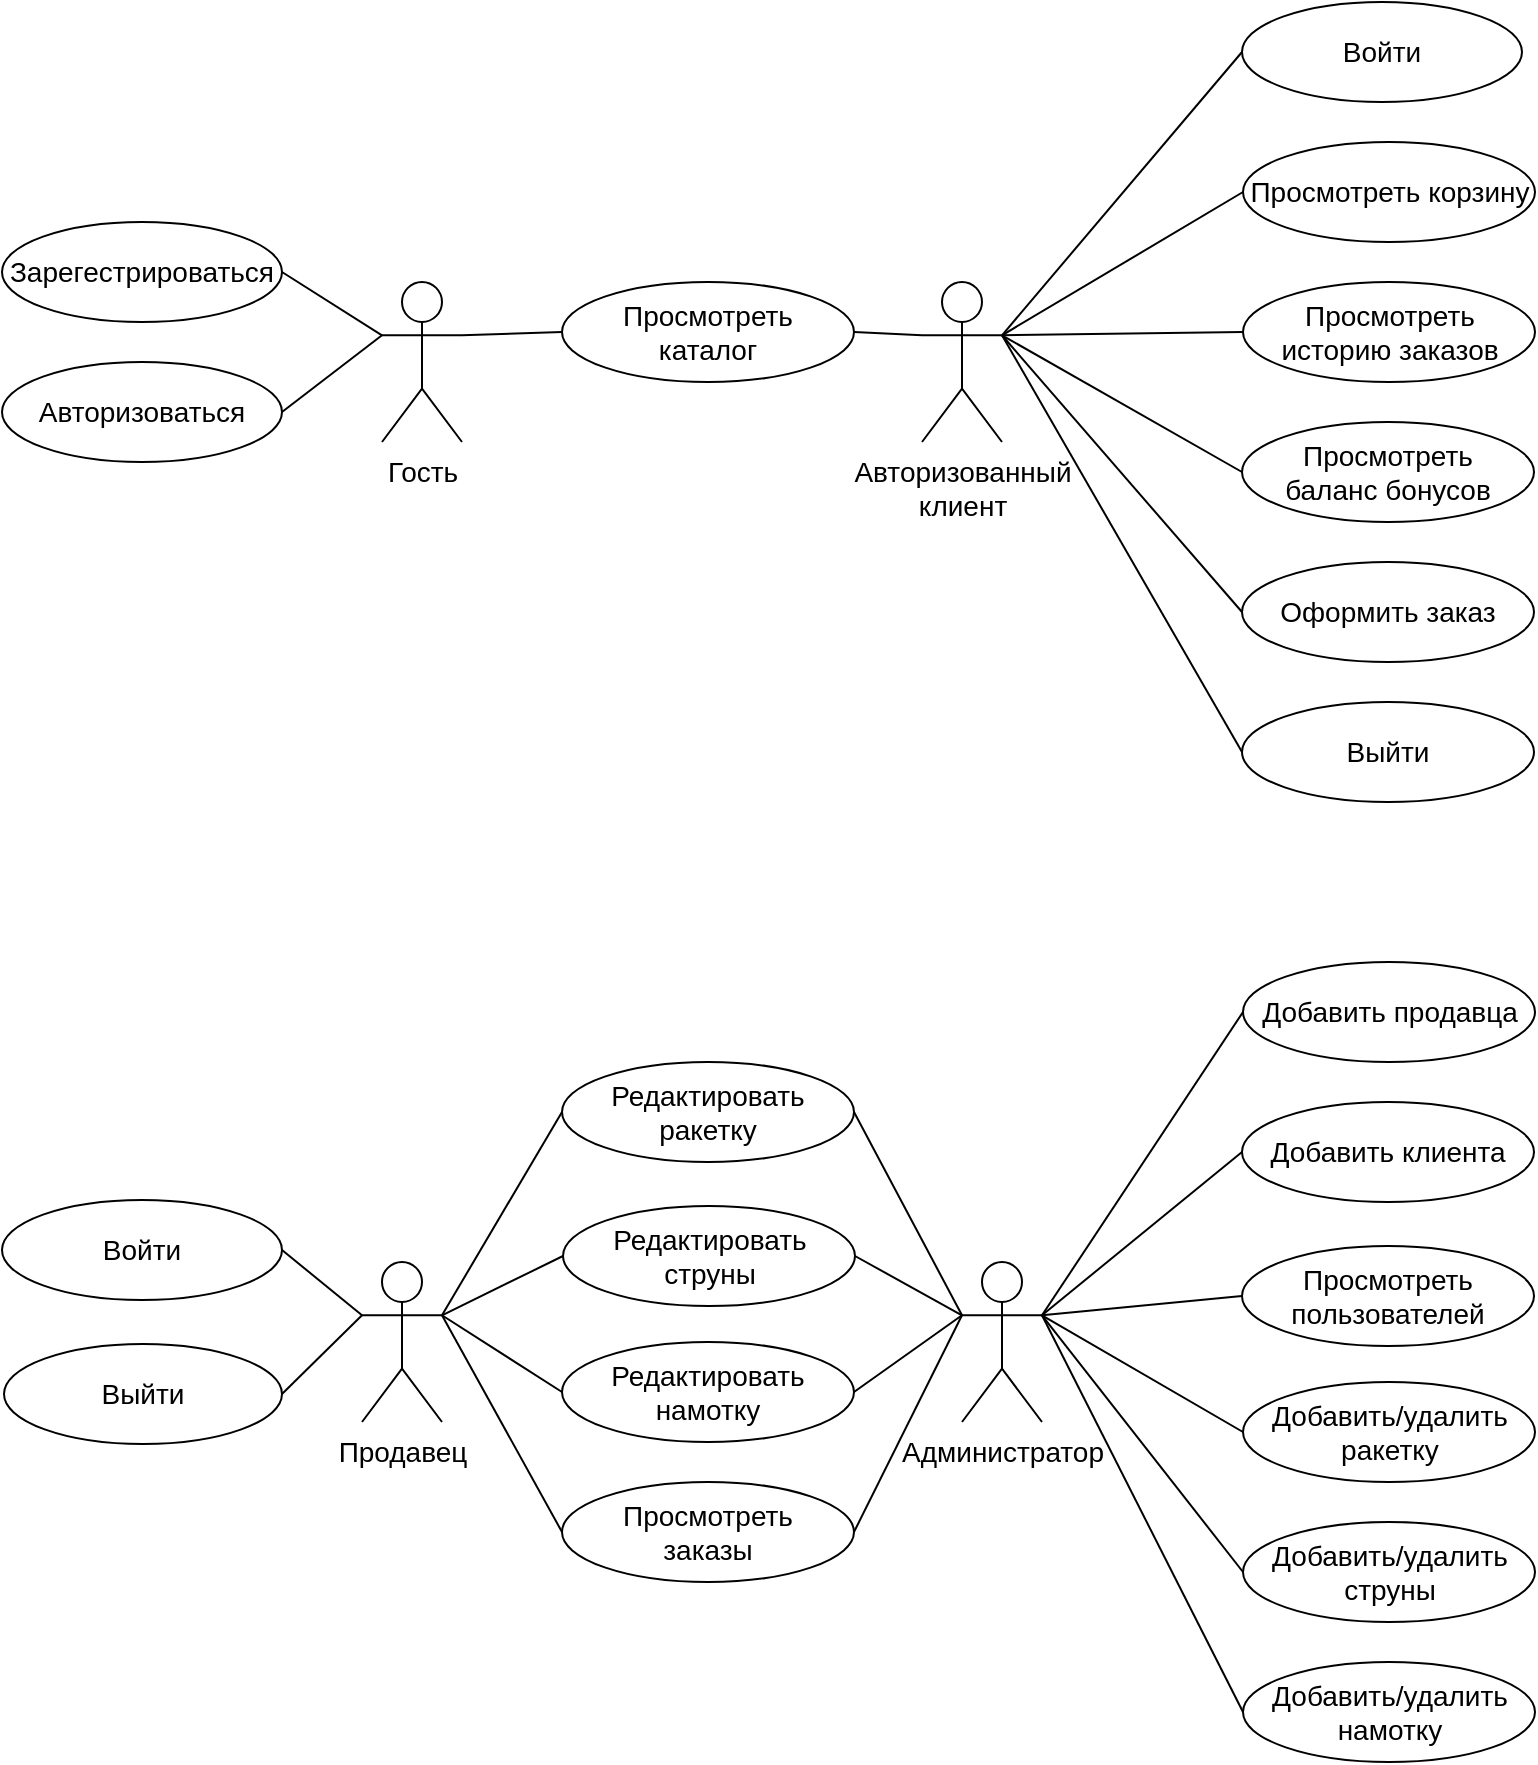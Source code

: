 <mxfile version="22.1.2" type="device">
  <diagram name="Страница — 1" id="V0XwBSNnSf95TnCDKWWX">
    <mxGraphModel dx="989" dy="748" grid="0" gridSize="10" guides="1" tooltips="1" connect="1" arrows="1" fold="1" page="1" pageScale="1" pageWidth="827" pageHeight="1169" math="0" shadow="0">
      <root>
        <mxCell id="0" />
        <mxCell id="1" parent="0" />
        <mxCell id="0GWaUptkWY2jMjr-YZYl-32" value="" style="group" vertex="1" connectable="0" parent="1">
          <mxGeometry x="30" y="520" width="766.5" height="400" as="geometry" />
        </mxCell>
        <mxCell id="FUetBKZibpbtFVPRN24y-2" value="Администратор" style="shape=umlActor;verticalLabelPosition=bottom;verticalAlign=top;html=1;outlineConnect=0;fontSize=14;container=0;" parent="0GWaUptkWY2jMjr-YZYl-32" vertex="1">
          <mxGeometry x="480" y="150" width="40" height="80" as="geometry" />
        </mxCell>
        <mxCell id="FUetBKZibpbtFVPRN24y-4" value="Продавец" style="shape=umlActor;verticalLabelPosition=bottom;verticalAlign=top;html=1;outlineConnect=0;fontSize=14;container=0;" parent="0GWaUptkWY2jMjr-YZYl-32" vertex="1">
          <mxGeometry x="180" y="150" width="40" height="80" as="geometry" />
        </mxCell>
        <mxCell id="FUetBKZibpbtFVPRN24y-44" style="edgeStyle=none;shape=connector;rounded=0;orthogonalLoop=1;jettySize=auto;html=1;exitX=1;exitY=0.5;exitDx=0;exitDy=0;entryX=0;entryY=0.333;entryDx=0;entryDy=0;entryPerimeter=0;labelBackgroundColor=default;strokeColor=default;align=center;verticalAlign=middle;fontFamily=Helvetica;fontSize=14;fontColor=default;endArrow=none;endFill=0;" parent="0GWaUptkWY2jMjr-YZYl-32" source="FUetBKZibpbtFVPRN24y-38" target="FUetBKZibpbtFVPRN24y-2" edge="1">
          <mxGeometry relative="1" as="geometry" />
        </mxCell>
        <mxCell id="FUetBKZibpbtFVPRN24y-41" style="edgeStyle=none;shape=connector;rounded=0;orthogonalLoop=1;jettySize=auto;html=1;exitX=1;exitY=0.333;exitDx=0;exitDy=0;exitPerimeter=0;entryX=0;entryY=0.5;entryDx=0;entryDy=0;labelBackgroundColor=default;strokeColor=default;align=center;verticalAlign=middle;fontFamily=Helvetica;fontSize=14;fontColor=default;endArrow=none;endFill=0;" parent="0GWaUptkWY2jMjr-YZYl-32" source="FUetBKZibpbtFVPRN24y-4" target="FUetBKZibpbtFVPRN24y-38" edge="1">
          <mxGeometry relative="1" as="geometry" />
        </mxCell>
        <mxCell id="FUetBKZibpbtFVPRN24y-45" style="edgeStyle=none;shape=connector;rounded=0;orthogonalLoop=1;jettySize=auto;html=1;exitX=0;exitY=0.333;exitDx=0;exitDy=0;exitPerimeter=0;entryX=1;entryY=0.5;entryDx=0;entryDy=0;labelBackgroundColor=default;strokeColor=default;align=center;verticalAlign=middle;fontFamily=Helvetica;fontSize=14;fontColor=default;endArrow=none;endFill=0;" parent="0GWaUptkWY2jMjr-YZYl-32" source="FUetBKZibpbtFVPRN24y-2" target="FUetBKZibpbtFVPRN24y-39" edge="1">
          <mxGeometry relative="1" as="geometry" />
        </mxCell>
        <mxCell id="FUetBKZibpbtFVPRN24y-42" style="edgeStyle=none;shape=connector;rounded=0;orthogonalLoop=1;jettySize=auto;html=1;exitX=1;exitY=0.333;exitDx=0;exitDy=0;exitPerimeter=0;entryX=0;entryY=0.5;entryDx=0;entryDy=0;labelBackgroundColor=default;strokeColor=default;align=center;verticalAlign=middle;fontFamily=Helvetica;fontSize=14;fontColor=default;endArrow=none;endFill=0;" parent="0GWaUptkWY2jMjr-YZYl-32" source="FUetBKZibpbtFVPRN24y-4" target="FUetBKZibpbtFVPRN24y-39" edge="1">
          <mxGeometry relative="1" as="geometry" />
        </mxCell>
        <mxCell id="FUetBKZibpbtFVPRN24y-46" style="edgeStyle=none;shape=connector;rounded=0;orthogonalLoop=1;jettySize=auto;html=1;exitX=0;exitY=0.333;exitDx=0;exitDy=0;exitPerimeter=0;entryX=1;entryY=0.5;entryDx=0;entryDy=0;labelBackgroundColor=default;strokeColor=default;align=center;verticalAlign=middle;fontFamily=Helvetica;fontSize=14;fontColor=default;endArrow=none;endFill=0;" parent="0GWaUptkWY2jMjr-YZYl-32" source="FUetBKZibpbtFVPRN24y-2" target="FUetBKZibpbtFVPRN24y-40" edge="1">
          <mxGeometry relative="1" as="geometry" />
        </mxCell>
        <mxCell id="FUetBKZibpbtFVPRN24y-43" style="edgeStyle=none;shape=connector;rounded=0;orthogonalLoop=1;jettySize=auto;html=1;exitX=1;exitY=0.333;exitDx=0;exitDy=0;exitPerimeter=0;entryX=0;entryY=0.5;entryDx=0;entryDy=0;labelBackgroundColor=default;strokeColor=default;align=center;verticalAlign=middle;fontFamily=Helvetica;fontSize=14;fontColor=default;endArrow=none;endFill=0;" parent="0GWaUptkWY2jMjr-YZYl-32" source="FUetBKZibpbtFVPRN24y-4" target="FUetBKZibpbtFVPRN24y-40" edge="1">
          <mxGeometry relative="1" as="geometry" />
        </mxCell>
        <mxCell id="FUetBKZibpbtFVPRN24y-49" style="edgeStyle=none;shape=connector;rounded=0;orthogonalLoop=1;jettySize=auto;html=1;exitX=0;exitY=0.333;exitDx=0;exitDy=0;exitPerimeter=0;entryX=1;entryY=0.5;entryDx=0;entryDy=0;labelBackgroundColor=default;strokeColor=default;align=center;verticalAlign=middle;fontFamily=Helvetica;fontSize=14;fontColor=default;endArrow=none;endFill=0;" parent="0GWaUptkWY2jMjr-YZYl-32" source="FUetBKZibpbtFVPRN24y-2" target="FUetBKZibpbtFVPRN24y-20" edge="1">
          <mxGeometry relative="1" as="geometry" />
        </mxCell>
        <mxCell id="FUetBKZibpbtFVPRN24y-50" style="edgeStyle=none;shape=connector;rounded=0;orthogonalLoop=1;jettySize=auto;html=1;exitX=1;exitY=0.333;exitDx=0;exitDy=0;exitPerimeter=0;entryX=0;entryY=0.5;entryDx=0;entryDy=0;labelBackgroundColor=default;strokeColor=default;align=center;verticalAlign=middle;fontFamily=Helvetica;fontSize=14;fontColor=default;endArrow=none;endFill=0;" parent="0GWaUptkWY2jMjr-YZYl-32" source="FUetBKZibpbtFVPRN24y-4" target="FUetBKZibpbtFVPRN24y-20" edge="1">
          <mxGeometry relative="1" as="geometry" />
        </mxCell>
        <mxCell id="FUetBKZibpbtFVPRN24y-26" style="edgeStyle=none;shape=connector;rounded=0;orthogonalLoop=1;jettySize=auto;html=1;exitX=1;exitY=0.333;exitDx=0;exitDy=0;exitPerimeter=0;entryX=0;entryY=0.5;entryDx=0;entryDy=0;labelBackgroundColor=default;strokeColor=default;align=center;verticalAlign=middle;fontFamily=Helvetica;fontSize=14;fontColor=default;endArrow=none;endFill=0;" parent="0GWaUptkWY2jMjr-YZYl-32" source="FUetBKZibpbtFVPRN24y-2" target="0GWaUptkWY2jMjr-YZYl-13" edge="1">
          <mxGeometry relative="1" as="geometry">
            <mxPoint x="609.5" y="295" as="targetPoint" />
          </mxGeometry>
        </mxCell>
        <mxCell id="FUetBKZibpbtFVPRN24y-30" style="edgeStyle=none;shape=connector;rounded=0;orthogonalLoop=1;jettySize=auto;html=1;exitX=1;exitY=0.333;exitDx=0;exitDy=0;exitPerimeter=0;entryX=0;entryY=0.5;entryDx=0;entryDy=0;labelBackgroundColor=default;strokeColor=default;align=center;verticalAlign=middle;fontFamily=Helvetica;fontSize=14;fontColor=default;endArrow=none;endFill=0;" parent="0GWaUptkWY2jMjr-YZYl-32" source="FUetBKZibpbtFVPRN24y-2" target="0GWaUptkWY2jMjr-YZYl-17" edge="1">
          <mxGeometry relative="1" as="geometry">
            <mxPoint x="596.0" y="488.5" as="targetPoint" />
          </mxGeometry>
        </mxCell>
        <mxCell id="FUetBKZibpbtFVPRN24y-27" style="edgeStyle=none;shape=connector;rounded=0;orthogonalLoop=1;jettySize=auto;html=1;exitX=1;exitY=0.333;exitDx=0;exitDy=0;exitPerimeter=0;entryX=0;entryY=0.5;entryDx=0;entryDy=0;labelBackgroundColor=default;strokeColor=default;align=center;verticalAlign=middle;fontFamily=Helvetica;fontSize=14;fontColor=default;endArrow=none;endFill=0;" parent="0GWaUptkWY2jMjr-YZYl-32" source="FUetBKZibpbtFVPRN24y-2" target="0GWaUptkWY2jMjr-YZYl-14" edge="1">
          <mxGeometry relative="1" as="geometry">
            <mxPoint x="609.5" y="366.5" as="targetPoint" />
          </mxGeometry>
        </mxCell>
        <mxCell id="FUetBKZibpbtFVPRN24y-28" style="edgeStyle=none;shape=connector;rounded=0;orthogonalLoop=1;jettySize=auto;html=1;exitX=1;exitY=0.333;exitDx=0;exitDy=0;exitPerimeter=0;entryX=0;entryY=0.5;entryDx=0;entryDy=0;labelBackgroundColor=default;strokeColor=default;align=center;verticalAlign=middle;fontFamily=Helvetica;fontSize=14;fontColor=default;endArrow=none;endFill=0;" parent="0GWaUptkWY2jMjr-YZYl-32" source="FUetBKZibpbtFVPRN24y-2" target="0GWaUptkWY2jMjr-YZYl-15" edge="1">
          <mxGeometry relative="1" as="geometry">
            <mxPoint x="610.0" y="438.5" as="targetPoint" />
          </mxGeometry>
        </mxCell>
        <mxCell id="FUetBKZibpbtFVPRN24y-69" style="edgeStyle=none;shape=connector;rounded=0;orthogonalLoop=1;jettySize=auto;html=1;exitX=1;exitY=0.333;exitDx=0;exitDy=0;exitPerimeter=0;entryX=0;entryY=0.5;entryDx=0;entryDy=0;labelBackgroundColor=default;strokeColor=default;align=center;verticalAlign=middle;fontFamily=Helvetica;fontSize=14;fontColor=default;endArrow=none;endFill=0;" parent="0GWaUptkWY2jMjr-YZYl-32" source="FUetBKZibpbtFVPRN24y-2" target="0GWaUptkWY2jMjr-YZYl-18" edge="1">
          <mxGeometry relative="1" as="geometry">
            <mxPoint x="609.5" y="586.5" as="targetPoint" />
          </mxGeometry>
        </mxCell>
        <mxCell id="FUetBKZibpbtFVPRN24y-68" style="edgeStyle=none;shape=connector;rounded=0;orthogonalLoop=1;jettySize=auto;html=1;exitX=1;exitY=0.333;exitDx=0;exitDy=0;exitPerimeter=0;entryX=0;entryY=0.5;entryDx=0;entryDy=0;labelBackgroundColor=default;strokeColor=default;align=center;verticalAlign=middle;fontFamily=Helvetica;fontSize=14;fontColor=default;endArrow=none;endFill=0;" parent="0GWaUptkWY2jMjr-YZYl-32" source="FUetBKZibpbtFVPRN24y-2" target="0GWaUptkWY2jMjr-YZYl-19" edge="1">
          <mxGeometry relative="1" as="geometry">
            <mxPoint x="589.5" y="646" as="targetPoint" />
          </mxGeometry>
        </mxCell>
        <mxCell id="0GWaUptkWY2jMjr-YZYl-20" value="" style="group" vertex="1" connectable="0" parent="0GWaUptkWY2jMjr-YZYl-32">
          <mxGeometry x="620" width="146.5" height="400" as="geometry" />
        </mxCell>
        <mxCell id="0GWaUptkWY2jMjr-YZYl-13" value="Добавить продавца" style="ellipse;whiteSpace=wrap;html=1;flipV=0;flipH=0;fontSize=14;container=0;" vertex="1" parent="0GWaUptkWY2jMjr-YZYl-20">
          <mxGeometry x="0.5" width="146" height="50" as="geometry" />
        </mxCell>
        <mxCell id="0GWaUptkWY2jMjr-YZYl-14" value="Добавить клиента" style="ellipse;whiteSpace=wrap;html=1;flipV=0;flipH=0;fontSize=14;container=0;" vertex="1" parent="0GWaUptkWY2jMjr-YZYl-20">
          <mxGeometry y="70" width="146" height="50" as="geometry" />
        </mxCell>
        <mxCell id="0GWaUptkWY2jMjr-YZYl-15" value="Просмотреть&lt;br style=&quot;border-color: var(--border-color);&quot;&gt;пользователей" style="ellipse;whiteSpace=wrap;html=1;flipV=0;flipH=0;fontSize=14;container=0;" vertex="1" parent="0GWaUptkWY2jMjr-YZYl-20">
          <mxGeometry y="142" width="146" height="50" as="geometry" />
        </mxCell>
        <mxCell id="0GWaUptkWY2jMjr-YZYl-17" value="Добавить/удалить&lt;br style=&quot;border-color: var(--border-color);&quot;&gt;ракетку" style="ellipse;whiteSpace=wrap;html=1;flipV=0;flipH=0;fontSize=14;container=0;" vertex="1" parent="0GWaUptkWY2jMjr-YZYl-20">
          <mxGeometry x="0.5" y="210" width="146" height="50" as="geometry" />
        </mxCell>
        <mxCell id="0GWaUptkWY2jMjr-YZYl-18" value="Добавить/удалить&lt;br style=&quot;border-color: var(--border-color);&quot;&gt;струны" style="ellipse;whiteSpace=wrap;html=1;flipV=0;flipH=0;fontSize=14;container=0;" vertex="1" parent="0GWaUptkWY2jMjr-YZYl-20">
          <mxGeometry x="0.5" y="280" width="146" height="50" as="geometry" />
        </mxCell>
        <mxCell id="0GWaUptkWY2jMjr-YZYl-19" value="Добавить/удалить&lt;br style=&quot;border-color: var(--border-color);&quot;&gt;намотку" style="ellipse;whiteSpace=wrap;html=1;flipV=0;flipH=0;fontSize=14;container=0;" vertex="1" parent="0GWaUptkWY2jMjr-YZYl-20">
          <mxGeometry x="0.5" y="350" width="146" height="50" as="geometry" />
        </mxCell>
        <mxCell id="FUetBKZibpbtFVPRN24y-34" value="Войти" style="ellipse;whiteSpace=wrap;html=1;fontSize=14;container=0;" parent="0GWaUptkWY2jMjr-YZYl-32" vertex="1">
          <mxGeometry y="119" width="140" height="50" as="geometry" />
        </mxCell>
        <mxCell id="FUetBKZibpbtFVPRN24y-35" value="Выйти" style="ellipse;whiteSpace=wrap;html=1;fontSize=14;container=0;" parent="0GWaUptkWY2jMjr-YZYl-32" vertex="1">
          <mxGeometry x="1" y="191" width="139" height="50" as="geometry" />
        </mxCell>
        <mxCell id="0GWaUptkWY2jMjr-YZYl-25" style="edgeStyle=none;shape=connector;rounded=0;orthogonalLoop=1;jettySize=auto;html=1;exitX=1;exitY=0.5;exitDx=0;exitDy=0;entryX=0;entryY=0.333;entryDx=0;entryDy=0;entryPerimeter=0;labelBackgroundColor=default;strokeColor=default;align=center;verticalAlign=middle;fontFamily=Helvetica;fontSize=11;fontColor=default;endArrow=none;endFill=0;" edge="1" parent="0GWaUptkWY2jMjr-YZYl-32" source="FUetBKZibpbtFVPRN24y-34" target="FUetBKZibpbtFVPRN24y-4">
          <mxGeometry relative="1" as="geometry" />
        </mxCell>
        <mxCell id="0GWaUptkWY2jMjr-YZYl-26" style="edgeStyle=none;shape=connector;rounded=0;orthogonalLoop=1;jettySize=auto;html=1;exitX=1;exitY=0.5;exitDx=0;exitDy=0;entryX=0;entryY=0.333;entryDx=0;entryDy=0;entryPerimeter=0;labelBackgroundColor=default;strokeColor=default;align=center;verticalAlign=middle;fontFamily=Helvetica;fontSize=11;fontColor=default;endArrow=none;endFill=0;" edge="1" parent="0GWaUptkWY2jMjr-YZYl-32" source="FUetBKZibpbtFVPRN24y-35" target="FUetBKZibpbtFVPRN24y-4">
          <mxGeometry relative="1" as="geometry" />
        </mxCell>
        <mxCell id="0GWaUptkWY2jMjr-YZYl-27" value="" style="group" vertex="1" connectable="0" parent="0GWaUptkWY2jMjr-YZYl-32">
          <mxGeometry x="280" y="50" width="146.5" height="260" as="geometry" />
        </mxCell>
        <mxCell id="FUetBKZibpbtFVPRN24y-38" value="Редактировать&lt;br style=&quot;font-size: 14px;&quot;&gt;ракетку" style="ellipse;whiteSpace=wrap;html=1;fontSize=14;container=0;" parent="0GWaUptkWY2jMjr-YZYl-27" vertex="1">
          <mxGeometry width="146" height="50" as="geometry" />
        </mxCell>
        <mxCell id="FUetBKZibpbtFVPRN24y-39" value="Редактировать&lt;br style=&quot;font-size: 14px;&quot;&gt;струны" style="ellipse;whiteSpace=wrap;html=1;fontSize=14;container=0;" parent="0GWaUptkWY2jMjr-YZYl-27" vertex="1">
          <mxGeometry x="0.5" y="72" width="146" height="50" as="geometry" />
        </mxCell>
        <mxCell id="FUetBKZibpbtFVPRN24y-40" value="Редактировать&lt;br style=&quot;font-size: 14px;&quot;&gt;намотку" style="ellipse;whiteSpace=wrap;html=1;fontSize=14;container=0;" parent="0GWaUptkWY2jMjr-YZYl-27" vertex="1">
          <mxGeometry y="140" width="146" height="50" as="geometry" />
        </mxCell>
        <mxCell id="FUetBKZibpbtFVPRN24y-20" value="Просмотреть&lt;br style=&quot;font-size: 14px;&quot;&gt;заказы" style="ellipse;whiteSpace=wrap;html=1;fontSize=14;container=0;" parent="0GWaUptkWY2jMjr-YZYl-27" vertex="1">
          <mxGeometry y="210" width="146" height="50" as="geometry" />
        </mxCell>
        <mxCell id="0GWaUptkWY2jMjr-YZYl-33" value="" style="group" vertex="1" connectable="0" parent="1">
          <mxGeometry x="30" y="40" width="766.5" height="400" as="geometry" />
        </mxCell>
        <mxCell id="FUetBKZibpbtFVPRN24y-1" value="Гость" style="shape=umlActor;verticalLabelPosition=bottom;verticalAlign=top;html=1;outlineConnect=0;flipV=0;flipH=0;fontSize=14;container=0;" parent="0GWaUptkWY2jMjr-YZYl-33" vertex="1">
          <mxGeometry x="190" y="140" width="40" height="80" as="geometry" />
        </mxCell>
        <mxCell id="FUetBKZibpbtFVPRN24y-3" value="Авторизованный&lt;br style=&quot;font-size: 14px;&quot;&gt;клиент" style="shape=umlActor;verticalLabelPosition=bottom;verticalAlign=top;html=1;outlineConnect=0;flipV=0;flipH=0;fontSize=14;container=0;" parent="0GWaUptkWY2jMjr-YZYl-33" vertex="1">
          <mxGeometry x="460" y="140" width="40" height="80" as="geometry" />
        </mxCell>
        <mxCell id="FUetBKZibpbtFVPRN24y-54" style="edgeStyle=none;shape=connector;rounded=0;orthogonalLoop=1;jettySize=auto;html=1;exitX=1;exitY=0.333;exitDx=0;exitDy=0;exitPerimeter=0;entryX=0;entryY=0.5;entryDx=0;entryDy=0;labelBackgroundColor=default;strokeColor=default;align=center;verticalAlign=middle;fontFamily=Helvetica;fontSize=14;fontColor=default;endArrow=none;endFill=0;" parent="0GWaUptkWY2jMjr-YZYl-33" source="FUetBKZibpbtFVPRN24y-3" target="FUetBKZibpbtFVPRN24y-9" edge="1">
          <mxGeometry relative="1" as="geometry" />
        </mxCell>
        <mxCell id="FUetBKZibpbtFVPRN24y-59" style="edgeStyle=none;shape=connector;rounded=0;orthogonalLoop=1;jettySize=auto;html=1;exitX=1;exitY=0.333;exitDx=0;exitDy=0;exitPerimeter=0;entryX=0;entryY=0.5;entryDx=0;entryDy=0;labelBackgroundColor=default;strokeColor=default;align=center;verticalAlign=middle;fontFamily=Helvetica;fontSize=14;fontColor=default;endArrow=none;endFill=0;" parent="0GWaUptkWY2jMjr-YZYl-33" source="FUetBKZibpbtFVPRN24y-3" target="0GWaUptkWY2jMjr-YZYl-11" edge="1">
          <mxGeometry relative="1" as="geometry">
            <mxPoint x="660.0" y="426.5" as="targetPoint" />
          </mxGeometry>
        </mxCell>
        <mxCell id="FUetBKZibpbtFVPRN24y-55" style="edgeStyle=none;shape=connector;rounded=0;orthogonalLoop=1;jettySize=auto;html=1;exitX=1;exitY=0.333;exitDx=0;exitDy=0;exitPerimeter=0;entryX=0;entryY=0.5;entryDx=0;entryDy=0;labelBackgroundColor=default;strokeColor=default;align=center;verticalAlign=middle;fontFamily=Helvetica;fontSize=14;fontColor=default;endArrow=none;endFill=0;" parent="0GWaUptkWY2jMjr-YZYl-33" source="FUetBKZibpbtFVPRN24y-3" target="FUetBKZibpbtFVPRN24y-11" edge="1">
          <mxGeometry relative="1" as="geometry" />
        </mxCell>
        <mxCell id="FUetBKZibpbtFVPRN24y-56" style="edgeStyle=none;shape=connector;rounded=0;orthogonalLoop=1;jettySize=auto;html=1;exitX=1;exitY=0.333;exitDx=0;exitDy=0;exitPerimeter=0;entryX=0;entryY=0.5;entryDx=0;entryDy=0;labelBackgroundColor=default;strokeColor=default;align=center;verticalAlign=middle;fontFamily=Helvetica;fontSize=14;fontColor=default;endArrow=none;endFill=0;" parent="0GWaUptkWY2jMjr-YZYl-33" source="FUetBKZibpbtFVPRN24y-3" target="FUetBKZibpbtFVPRN24y-12" edge="1">
          <mxGeometry relative="1" as="geometry" />
        </mxCell>
        <mxCell id="FUetBKZibpbtFVPRN24y-57" style="edgeStyle=none;shape=connector;rounded=0;orthogonalLoop=1;jettySize=auto;html=1;exitX=1;exitY=0.333;exitDx=0;exitDy=0;exitPerimeter=0;entryX=0;entryY=0.5;entryDx=0;entryDy=0;labelBackgroundColor=default;strokeColor=default;align=center;verticalAlign=middle;fontFamily=Helvetica;fontSize=14;fontColor=default;endArrow=none;endFill=0;" parent="0GWaUptkWY2jMjr-YZYl-33" source="FUetBKZibpbtFVPRN24y-3" target="0GWaUptkWY2jMjr-YZYl-10" edge="1">
          <mxGeometry relative="1" as="geometry">
            <mxPoint x="690.0" y="327.5" as="targetPoint" />
          </mxGeometry>
        </mxCell>
        <mxCell id="FUetBKZibpbtFVPRN24y-5" value="Зарегестрироваться" style="ellipse;whiteSpace=wrap;html=1;flipV=0;flipH=0;fontSize=14;container=0;" parent="0GWaUptkWY2jMjr-YZYl-33" vertex="1">
          <mxGeometry y="110" width="140" height="50" as="geometry" />
        </mxCell>
        <mxCell id="FUetBKZibpbtFVPRN24y-52" value="Авторизоваться" style="ellipse;whiteSpace=wrap;html=1;flipV=0;flipH=0;fontSize=14;container=0;" parent="0GWaUptkWY2jMjr-YZYl-33" vertex="1">
          <mxGeometry y="180" width="140" height="50" as="geometry" />
        </mxCell>
        <mxCell id="0GWaUptkWY2jMjr-YZYl-12" style="rounded=0;orthogonalLoop=1;jettySize=auto;html=1;exitX=0;exitY=0.5;exitDx=0;exitDy=0;endArrow=none;endFill=0;entryX=1;entryY=0.333;entryDx=0;entryDy=0;entryPerimeter=0;" edge="1" parent="0GWaUptkWY2jMjr-YZYl-33" source="0GWaUptkWY2jMjr-YZYl-9" target="FUetBKZibpbtFVPRN24y-3">
          <mxGeometry relative="1" as="geometry">
            <mxPoint x="530" y="170" as="targetPoint" />
          </mxGeometry>
        </mxCell>
        <mxCell id="0GWaUptkWY2jMjr-YZYl-22" style="edgeStyle=none;shape=connector;rounded=0;orthogonalLoop=1;jettySize=auto;html=1;exitX=1;exitY=0.5;exitDx=0;exitDy=0;entryX=0;entryY=0.333;entryDx=0;entryDy=0;entryPerimeter=0;labelBackgroundColor=default;strokeColor=default;align=center;verticalAlign=middle;fontFamily=Helvetica;fontSize=11;fontColor=default;endArrow=none;endFill=0;" edge="1" parent="0GWaUptkWY2jMjr-YZYl-33" source="FUetBKZibpbtFVPRN24y-5" target="FUetBKZibpbtFVPRN24y-1">
          <mxGeometry relative="1" as="geometry" />
        </mxCell>
        <mxCell id="0GWaUptkWY2jMjr-YZYl-23" style="edgeStyle=none;shape=connector;rounded=0;orthogonalLoop=1;jettySize=auto;html=1;exitX=1;exitY=0.5;exitDx=0;exitDy=0;entryX=0;entryY=0.333;entryDx=0;entryDy=0;entryPerimeter=0;labelBackgroundColor=default;strokeColor=default;align=center;verticalAlign=middle;fontFamily=Helvetica;fontSize=11;fontColor=default;endArrow=none;endFill=0;" edge="1" parent="0GWaUptkWY2jMjr-YZYl-33" source="FUetBKZibpbtFVPRN24y-52" target="FUetBKZibpbtFVPRN24y-1">
          <mxGeometry relative="1" as="geometry" />
        </mxCell>
        <mxCell id="0GWaUptkWY2jMjr-YZYl-24" value="" style="group" vertex="1" connectable="0" parent="0GWaUptkWY2jMjr-YZYl-33">
          <mxGeometry x="620" width="146.5" height="400" as="geometry" />
        </mxCell>
        <mxCell id="FUetBKZibpbtFVPRN24y-9" value="Войти" style="ellipse;whiteSpace=wrap;html=1;flipV=0;flipH=0;fontSize=14;container=0;" parent="0GWaUptkWY2jMjr-YZYl-24" vertex="1">
          <mxGeometry width="140" height="50" as="geometry" />
        </mxCell>
        <mxCell id="FUetBKZibpbtFVPRN24y-11" value="Просмотреть корзину" style="ellipse;whiteSpace=wrap;html=1;flipV=0;flipH=0;fontSize=14;container=0;" parent="0GWaUptkWY2jMjr-YZYl-24" vertex="1">
          <mxGeometry x="0.5" y="70" width="146" height="50" as="geometry" />
        </mxCell>
        <mxCell id="FUetBKZibpbtFVPRN24y-12" value="Просмотреть &lt;br&gt;историю заказов" style="ellipse;whiteSpace=wrap;html=1;flipV=0;flipH=0;fontSize=14;container=0;" parent="0GWaUptkWY2jMjr-YZYl-24" vertex="1">
          <mxGeometry x="0.5" y="140" width="146" height="50" as="geometry" />
        </mxCell>
        <mxCell id="0GWaUptkWY2jMjr-YZYl-9" value="Просмотреть&lt;br style=&quot;border-color: var(--border-color);&quot;&gt;баланс бонусов" style="ellipse;whiteSpace=wrap;html=1;flipV=0;flipH=0;fontSize=14;container=0;" vertex="1" parent="0GWaUptkWY2jMjr-YZYl-24">
          <mxGeometry y="210" width="146" height="50" as="geometry" />
        </mxCell>
        <mxCell id="0GWaUptkWY2jMjr-YZYl-10" value="Оформить заказ" style="ellipse;whiteSpace=wrap;html=1;flipV=0;flipH=0;fontSize=14;container=0;" vertex="1" parent="0GWaUptkWY2jMjr-YZYl-24">
          <mxGeometry y="280" width="146" height="50" as="geometry" />
        </mxCell>
        <mxCell id="0GWaUptkWY2jMjr-YZYl-11" value="Выйти" style="ellipse;whiteSpace=wrap;html=1;flipV=0;flipH=0;fontSize=14;container=0;" vertex="1" parent="0GWaUptkWY2jMjr-YZYl-24">
          <mxGeometry y="350" width="146" height="50" as="geometry" />
        </mxCell>
        <mxCell id="0GWaUptkWY2jMjr-YZYl-29" value="Просмотреть&lt;br style=&quot;border-color: var(--border-color);&quot;&gt;каталог" style="ellipse;whiteSpace=wrap;html=1;fontSize=14;container=0;" vertex="1" parent="0GWaUptkWY2jMjr-YZYl-33">
          <mxGeometry x="280" y="140" width="146" height="50" as="geometry" />
        </mxCell>
        <mxCell id="0GWaUptkWY2jMjr-YZYl-30" style="edgeStyle=none;shape=connector;rounded=0;orthogonalLoop=1;jettySize=auto;html=1;exitX=1;exitY=0.333;exitDx=0;exitDy=0;exitPerimeter=0;entryX=0;entryY=0.5;entryDx=0;entryDy=0;labelBackgroundColor=default;strokeColor=default;align=center;verticalAlign=middle;fontFamily=Helvetica;fontSize=11;fontColor=default;endArrow=none;endFill=0;" edge="1" parent="0GWaUptkWY2jMjr-YZYl-33" source="FUetBKZibpbtFVPRN24y-1" target="0GWaUptkWY2jMjr-YZYl-29">
          <mxGeometry relative="1" as="geometry" />
        </mxCell>
        <mxCell id="0GWaUptkWY2jMjr-YZYl-31" style="edgeStyle=none;shape=connector;rounded=0;orthogonalLoop=1;jettySize=auto;html=1;exitX=0;exitY=0.333;exitDx=0;exitDy=0;exitPerimeter=0;entryX=1;entryY=0.5;entryDx=0;entryDy=0;labelBackgroundColor=default;strokeColor=default;align=center;verticalAlign=middle;fontFamily=Helvetica;fontSize=11;fontColor=default;endArrow=none;endFill=0;" edge="1" parent="0GWaUptkWY2jMjr-YZYl-33" source="FUetBKZibpbtFVPRN24y-3" target="0GWaUptkWY2jMjr-YZYl-29">
          <mxGeometry relative="1" as="geometry" />
        </mxCell>
      </root>
    </mxGraphModel>
  </diagram>
</mxfile>

